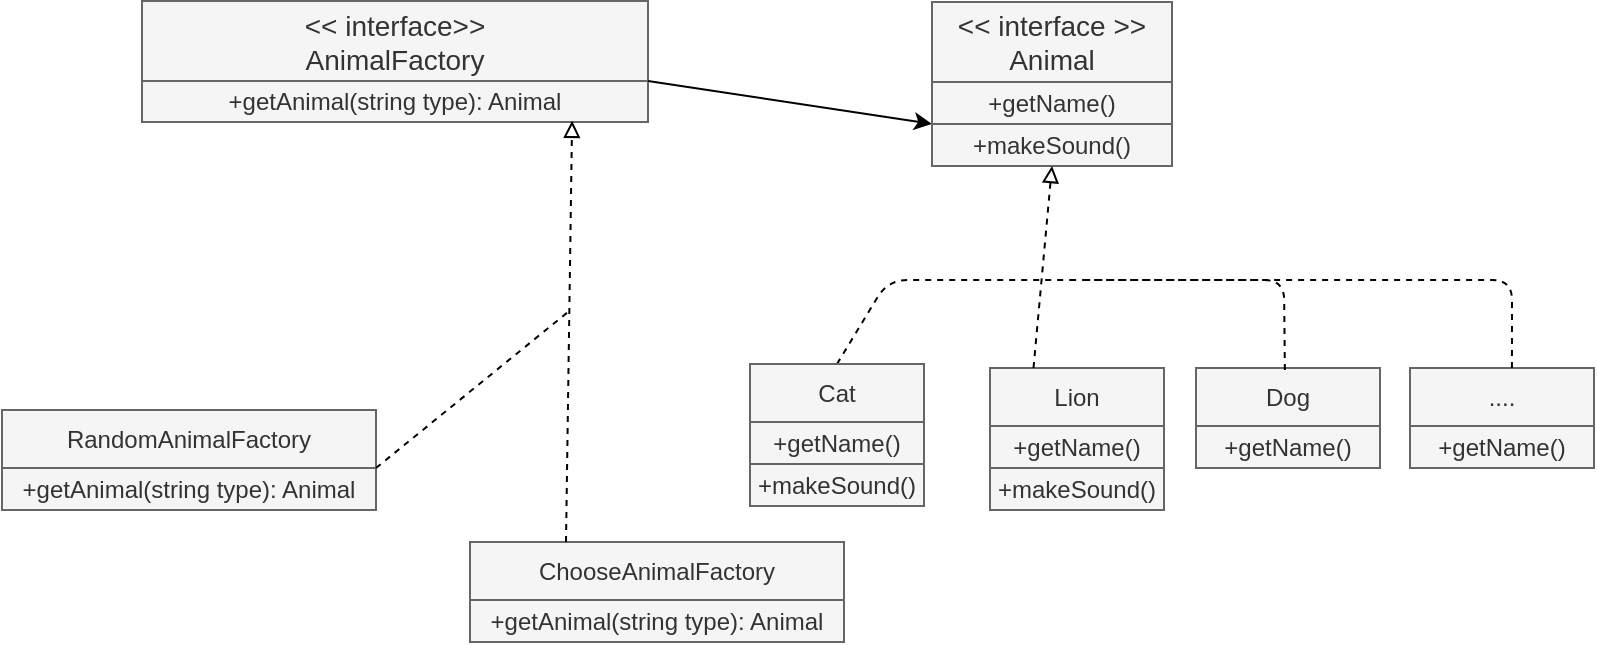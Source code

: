 <mxfile version="13.6.10" type="github">
  <diagram id="SIKrK5eI--MtJMHvcvKw" name="Page-1">
    <mxGraphModel dx="983" dy="499" grid="0" gridSize="10" guides="1" tooltips="1" connect="1" arrows="1" fold="1" page="1" pageScale="1" pageWidth="827" pageHeight="1169" math="0" shadow="0">
      <root>
        <mxCell id="0" />
        <mxCell id="1" parent="0" />
        <mxCell id="ceYIHfMtp4r3eAE6aNUn-2" value="&lt;font style=&quot;font-size: 14px&quot;&gt;&amp;lt;&amp;lt; interface &amp;gt;&amp;gt;&lt;br&gt;Animal&lt;/font&gt;" style="rounded=0;whiteSpace=wrap;html=1;fillColor=#f5f5f5;strokeColor=#666666;fontColor=#333333;" parent="1" vertex="1">
          <mxGeometry x="481" y="424" width="120" height="40" as="geometry" />
        </mxCell>
        <mxCell id="ceYIHfMtp4r3eAE6aNUn-5" value="" style="endArrow=none;html=1;rounded=1;dashed=1;endFill=0;exitX=0.5;exitY=0;exitDx=0;exitDy=0;jumpStyle=none;startSize=10;fontSize=11;labelBorderColor=none;" parent="1" source="ceYIHfMtp4r3eAE6aNUn-7" edge="1">
          <mxGeometry width="50" height="50" relative="1" as="geometry">
            <mxPoint x="442" y="524" as="sourcePoint" />
            <mxPoint x="553" y="563" as="targetPoint" />
            <Array as="points">
              <mxPoint x="459" y="563" />
              <mxPoint x="553" y="563" />
            </Array>
          </mxGeometry>
        </mxCell>
        <mxCell id="ceYIHfMtp4r3eAE6aNUn-7" value="Cat" style="rounded=0;whiteSpace=wrap;html=1;fillColor=#f5f5f5;strokeColor=#666666;fontColor=#333333;" parent="1" vertex="1">
          <mxGeometry x="390" y="605" width="87" height="29" as="geometry" />
        </mxCell>
        <mxCell id="ceYIHfMtp4r3eAE6aNUn-8" value="+makeSound()" style="rounded=0;whiteSpace=wrap;html=1;fillColor=#f5f5f5;strokeColor=#666666;fontColor=#333333;" parent="1" vertex="1">
          <mxGeometry x="481" y="485" width="120" height="21" as="geometry" />
        </mxCell>
        <mxCell id="ceYIHfMtp4r3eAE6aNUn-10" value="+getName()" style="rounded=0;whiteSpace=wrap;html=1;fillColor=#f5f5f5;strokeColor=#666666;fontColor=#333333;" parent="1" vertex="1">
          <mxGeometry x="390" y="634" width="87" height="21" as="geometry" />
        </mxCell>
        <mxCell id="ceYIHfMtp4r3eAE6aNUn-11" value="Lion" style="rounded=0;whiteSpace=wrap;html=1;fillColor=#f5f5f5;strokeColor=#666666;fontColor=#333333;" parent="1" vertex="1">
          <mxGeometry x="510" y="607" width="87" height="29" as="geometry" />
        </mxCell>
        <mxCell id="ceYIHfMtp4r3eAE6aNUn-12" value="+getName()" style="rounded=0;whiteSpace=wrap;html=1;fillColor=#f5f5f5;strokeColor=#666666;fontColor=#333333;" parent="1" vertex="1">
          <mxGeometry x="510" y="636" width="87" height="21" as="geometry" />
        </mxCell>
        <mxCell id="ceYIHfMtp4r3eAE6aNUn-13" value="" style="endArrow=block;html=1;rounded=1;dashed=1;endFill=0;jumpStyle=none;startSize=10;exitX=0.25;exitY=0;exitDx=0;exitDy=0;entryX=0.5;entryY=1;entryDx=0;entryDy=0;" parent="1" source="ceYIHfMtp4r3eAE6aNUn-11" target="ceYIHfMtp4r3eAE6aNUn-8" edge="1">
          <mxGeometry width="50" height="50" relative="1" as="geometry">
            <mxPoint x="592" y="601" as="sourcePoint" />
            <mxPoint x="587" y="507" as="targetPoint" />
          </mxGeometry>
        </mxCell>
        <mxCell id="ceYIHfMtp4r3eAE6aNUn-14" value="Dog" style="rounded=0;whiteSpace=wrap;html=1;fillColor=#f5f5f5;strokeColor=#666666;fontColor=#333333;" parent="1" vertex="1">
          <mxGeometry x="613" y="607" width="92" height="29" as="geometry" />
        </mxCell>
        <mxCell id="ceYIHfMtp4r3eAE6aNUn-15" value="+getName()" style="rounded=0;whiteSpace=wrap;html=1;fillColor=#f5f5f5;strokeColor=#666666;fontColor=#333333;" parent="1" vertex="1">
          <mxGeometry x="613" y="636" width="92" height="21" as="geometry" />
        </mxCell>
        <mxCell id="ceYIHfMtp4r3eAE6aNUn-16" value="" style="endArrow=none;html=1;rounded=1;dashed=1;endFill=0;jumpStyle=none;startSize=10;exitX=0.483;exitY=0.034;exitDx=0;exitDy=0;exitPerimeter=0;" parent="1" source="ceYIHfMtp4r3eAE6aNUn-14" edge="1">
          <mxGeometry width="50" height="50" relative="1" as="geometry">
            <mxPoint x="746" y="603" as="sourcePoint" />
            <mxPoint x="555" y="563" as="targetPoint" />
            <Array as="points">
              <mxPoint x="657" y="563" />
              <mxPoint x="555" y="563" />
            </Array>
          </mxGeometry>
        </mxCell>
        <mxCell id="ceYIHfMtp4r3eAE6aNUn-17" value="&lt;font style=&quot;font-size: 14px&quot;&gt;&amp;lt;&amp;lt; interface&amp;gt;&amp;gt;&lt;br&gt;AnimalFactory&lt;/font&gt;" style="rounded=0;whiteSpace=wrap;html=1;fillColor=#f5f5f5;strokeColor=#666666;fontColor=#333333;" parent="1" vertex="1">
          <mxGeometry x="86" y="423.5" width="253" height="40" as="geometry" />
        </mxCell>
        <mxCell id="ceYIHfMtp4r3eAE6aNUn-18" value="+getAnimal(string type): Animal" style="rounded=0;whiteSpace=wrap;html=1;fillColor=#f5f5f5;strokeColor=#666666;fontColor=#333333;" parent="1" vertex="1">
          <mxGeometry x="86" y="463.5" width="253" height="20.5" as="geometry" />
        </mxCell>
        <mxCell id="ceYIHfMtp4r3eAE6aNUn-19" value="...." style="rounded=0;whiteSpace=wrap;html=1;fillColor=#f5f5f5;strokeColor=#666666;fontColor=#333333;" parent="1" vertex="1">
          <mxGeometry x="720" y="607" width="92" height="29" as="geometry" />
        </mxCell>
        <mxCell id="ceYIHfMtp4r3eAE6aNUn-20" value="+getName()" style="rounded=0;whiteSpace=wrap;html=1;fillColor=#f5f5f5;strokeColor=#666666;fontColor=#333333;" parent="1" vertex="1">
          <mxGeometry x="720" y="636" width="92" height="21" as="geometry" />
        </mxCell>
        <mxCell id="ceYIHfMtp4r3eAE6aNUn-22" value="" style="endArrow=classic;html=1;strokeWidth=1;fontSize=11;exitX=1;exitY=1;exitDx=0;exitDy=0;entryX=0;entryY=0;entryDx=0;entryDy=0;" parent="1" source="ceYIHfMtp4r3eAE6aNUn-17" target="ceYIHfMtp4r3eAE6aNUn-8" edge="1">
          <mxGeometry width="50" height="50" relative="1" as="geometry">
            <mxPoint x="441" y="544" as="sourcePoint" />
            <mxPoint x="491" y="494" as="targetPoint" />
          </mxGeometry>
        </mxCell>
        <mxCell id="ceYIHfMtp4r3eAE6aNUn-24" value="" style="endArrow=none;dashed=1;html=1;fontSize=11;exitX=0.554;exitY=-0.002;exitDx=0;exitDy=0;exitPerimeter=0;startSize=10;endFill=0;" parent="1" source="ceYIHfMtp4r3eAE6aNUn-19" edge="1">
          <mxGeometry width="50" height="50" relative="1" as="geometry">
            <mxPoint x="409" y="597" as="sourcePoint" />
            <mxPoint x="552" y="563" as="targetPoint" />
            <Array as="points">
              <mxPoint x="771" y="563" />
            </Array>
          </mxGeometry>
        </mxCell>
        <mxCell id="ceYIHfMtp4r3eAE6aNUn-26" value="RandomAnimalFactory" style="rounded=0;whiteSpace=wrap;html=1;fillColor=#f5f5f5;strokeColor=#666666;fontColor=#333333;" parent="1" vertex="1">
          <mxGeometry x="16" y="628" width="187" height="29" as="geometry" />
        </mxCell>
        <mxCell id="ceYIHfMtp4r3eAE6aNUn-27" value="+getAnimal(string type): Animal" style="rounded=0;whiteSpace=wrap;html=1;fillColor=#f5f5f5;strokeColor=#666666;fontColor=#333333;" parent="1" vertex="1">
          <mxGeometry x="16" y="657" width="187" height="21" as="geometry" />
        </mxCell>
        <mxCell id="ceYIHfMtp4r3eAE6aNUn-30" value="ChooseAnimalFactory" style="rounded=0;whiteSpace=wrap;html=1;fillColor=#f5f5f5;strokeColor=#666666;fontColor=#333333;" parent="1" vertex="1">
          <mxGeometry x="250" y="694" width="187" height="29" as="geometry" />
        </mxCell>
        <mxCell id="ceYIHfMtp4r3eAE6aNUn-35" value="+getAnimal(string type): Animal" style="rounded=0;whiteSpace=wrap;html=1;fillColor=#f5f5f5;strokeColor=#666666;fontColor=#333333;" parent="1" vertex="1">
          <mxGeometry x="250" y="723" width="187" height="21" as="geometry" />
        </mxCell>
        <mxCell id="ceYIHfMtp4r3eAE6aNUn-36" value="" style="endArrow=block;html=1;rounded=1;dashed=1;endFill=0;jumpStyle=none;startSize=10;exitX=0.25;exitY=0;exitDx=0;exitDy=0;entryX=0.85;entryY=0.97;entryDx=0;entryDy=0;entryPerimeter=0;" parent="1" target="ceYIHfMtp4r3eAE6aNUn-18" edge="1">
          <mxGeometry width="50" height="50" relative="1" as="geometry">
            <mxPoint x="298" y="694" as="sourcePoint" />
            <mxPoint x="299.0" y="572" as="targetPoint" />
          </mxGeometry>
        </mxCell>
        <mxCell id="ceYIHfMtp4r3eAE6aNUn-39" value="" style="endArrow=none;dashed=1;html=1;fontSize=11;exitX=1;exitY=1;exitDx=0;exitDy=0;endFill=0;startSize=10;" parent="1" source="ceYIHfMtp4r3eAE6aNUn-26" edge="1">
          <mxGeometry width="50" height="50" relative="1" as="geometry">
            <mxPoint x="301" y="586" as="sourcePoint" />
            <mxPoint x="299" y="579" as="targetPoint" />
          </mxGeometry>
        </mxCell>
        <mxCell id="B_KV3q5p38NjxTR5KO66-1" value="+getName()" style="rounded=0;whiteSpace=wrap;html=1;fillColor=#f5f5f5;strokeColor=#666666;fontColor=#333333;" vertex="1" parent="1">
          <mxGeometry x="481" y="464" width="120" height="21" as="geometry" />
        </mxCell>
        <mxCell id="B_KV3q5p38NjxTR5KO66-2" value="+makeSound()" style="rounded=0;whiteSpace=wrap;html=1;fillColor=#f5f5f5;strokeColor=#666666;fontColor=#333333;" vertex="1" parent="1">
          <mxGeometry x="390" y="655" width="87" height="21" as="geometry" />
        </mxCell>
        <mxCell id="B_KV3q5p38NjxTR5KO66-3" value="+makeSound()" style="rounded=0;whiteSpace=wrap;html=1;fillColor=#f5f5f5;strokeColor=#666666;fontColor=#333333;" vertex="1" parent="1">
          <mxGeometry x="510" y="657" width="87" height="21" as="geometry" />
        </mxCell>
      </root>
    </mxGraphModel>
  </diagram>
</mxfile>
